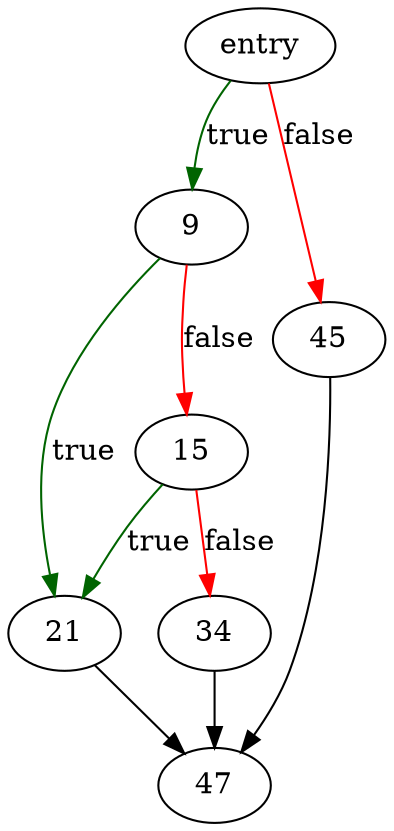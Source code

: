 digraph "sqlite3VectorFieldSubexpr" {
	// Node definitions.
	2 [label=entry];
	9;
	15;
	21;
	34;
	45;
	47;

	// Edge definitions.
	2 -> 9 [
		color=darkgreen
		label=true
	];
	2 -> 45 [
		color=red
		label=false
	];
	9 -> 15 [
		color=red
		label=false
	];
	9 -> 21 [
		color=darkgreen
		label=true
	];
	15 -> 21 [
		color=darkgreen
		label=true
	];
	15 -> 34 [
		color=red
		label=false
	];
	21 -> 47;
	34 -> 47;
	45 -> 47;
}